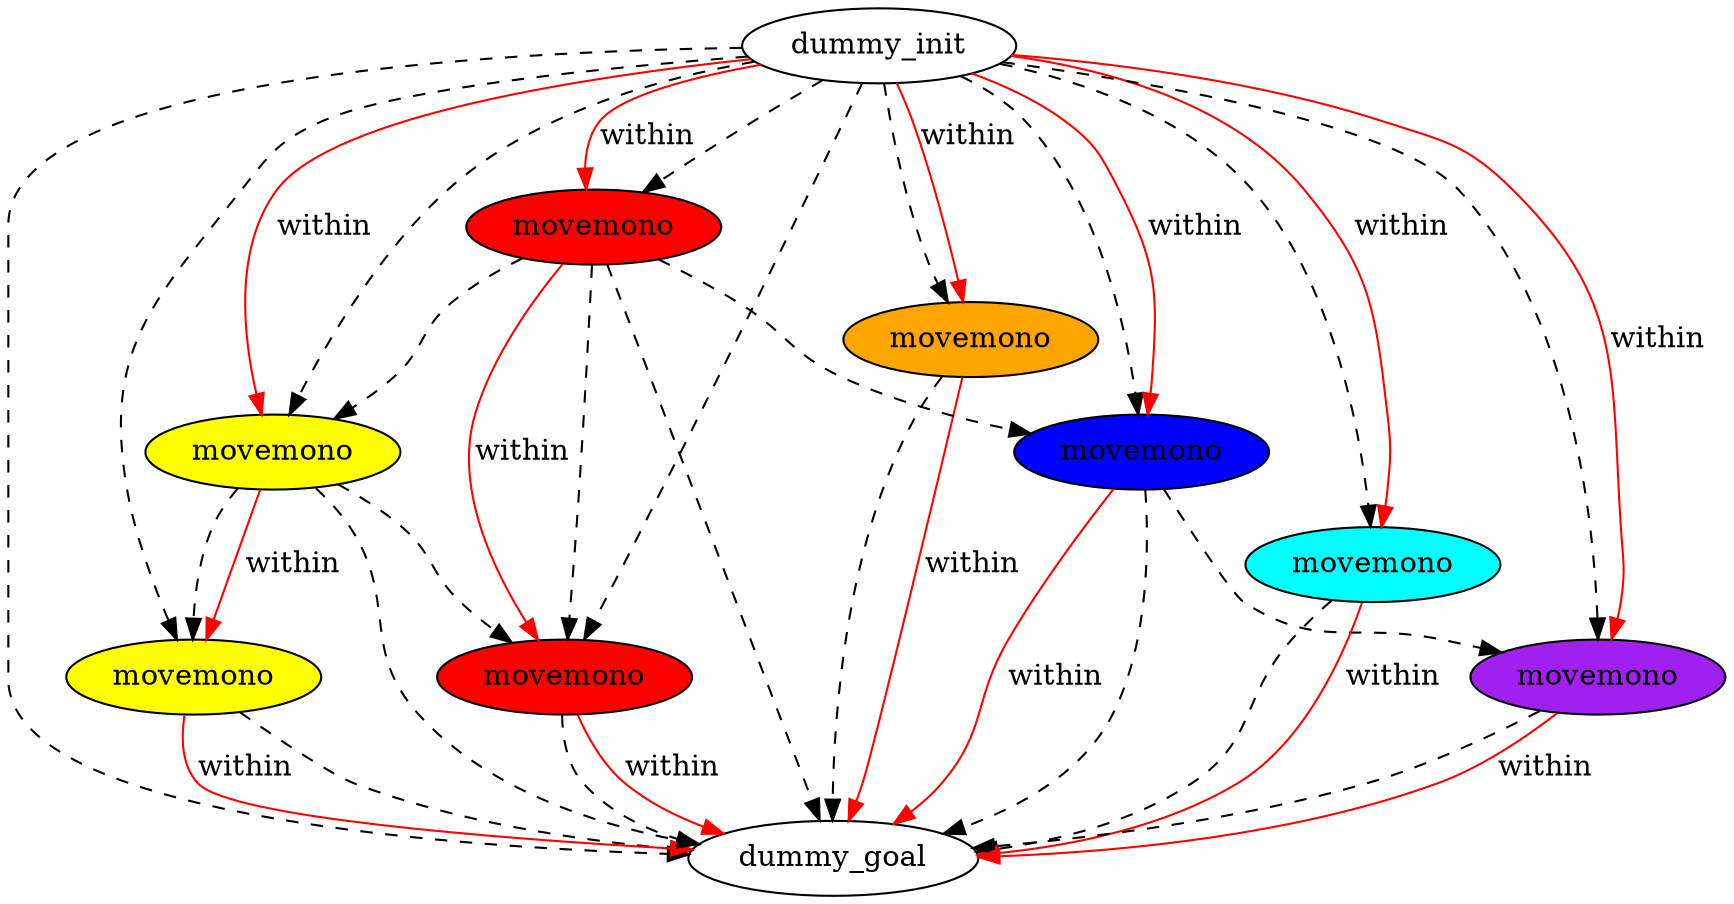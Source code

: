 digraph {
	"5a158ae5-46ba-e162-26a1-96e6ecd3f776" [label=dummy_init fillcolor=white style=filled]
	"56d2a9b6-b71e-23d3-2c06-142806a14061" [label=dummy_goal fillcolor=white style=filled]
	"e459520e-0cb6-0fb1-1c37-fdcf7c71a7fe" [label=movemono fillcolor=red style=filled]
	"ca3dc6e3-65b5-e0f7-742d-4c412fe975c5" [label=movemono fillcolor=orange style=filled]
	"1a004236-2f04-1839-9651-bf051acfe1d3" [label=movemono fillcolor=yellow style=filled]
	"c8ba6c55-aabc-ee40-0a97-099f937aec16" [label=movemono fillcolor=yellow style=filled]
	"eec6f0a4-ae0c-e1f6-bf3f-8468d76dd5a8" [label=movemono fillcolor=blue style=filled]
	"6c93828a-6238-d62d-3eb4-015a0fe76792" [label=movemono fillcolor=cyan style=filled]
	"7a8fba51-475b-cc89-6092-7263b4fab644" [label=movemono fillcolor=purple style=filled]
	"f7725d0c-fc00-b0eb-2af6-448f784e7792" [label=movemono fillcolor=red style=filled]
	"e459520e-0cb6-0fb1-1c37-fdcf7c71a7fe" -> "56d2a9b6-b71e-23d3-2c06-142806a14061" [color=black style=dashed]
	"5a158ae5-46ba-e162-26a1-96e6ecd3f776" -> "ca3dc6e3-65b5-e0f7-742d-4c412fe975c5" [color=black style=dashed]
	"ca3dc6e3-65b5-e0f7-742d-4c412fe975c5" -> "56d2a9b6-b71e-23d3-2c06-142806a14061" [color=black style=dashed]
	"5a158ae5-46ba-e162-26a1-96e6ecd3f776" -> "e459520e-0cb6-0fb1-1c37-fdcf7c71a7fe" [color=black style=dashed]
	"f7725d0c-fc00-b0eb-2af6-448f784e7792" -> "56d2a9b6-b71e-23d3-2c06-142806a14061" [color=black style=dashed]
	"5a158ae5-46ba-e162-26a1-96e6ecd3f776" -> "1a004236-2f04-1839-9651-bf051acfe1d3" [color=black style=dashed]
	"7a8fba51-475b-cc89-6092-7263b4fab644" -> "56d2a9b6-b71e-23d3-2c06-142806a14061" [color=black style=dashed]
	"5a158ae5-46ba-e162-26a1-96e6ecd3f776" -> "7a8fba51-475b-cc89-6092-7263b4fab644" [color=black style=dashed]
	"f7725d0c-fc00-b0eb-2af6-448f784e7792" -> "eec6f0a4-ae0c-e1f6-bf3f-8468d76dd5a8" [color=black style=dashed]
	"5a158ae5-46ba-e162-26a1-96e6ecd3f776" -> "f7725d0c-fc00-b0eb-2af6-448f784e7792" [color=black style=dashed]
	"eec6f0a4-ae0c-e1f6-bf3f-8468d76dd5a8" -> "7a8fba51-475b-cc89-6092-7263b4fab644" [color=black style=dashed]
	"1a004236-2f04-1839-9651-bf051acfe1d3" -> "56d2a9b6-b71e-23d3-2c06-142806a14061" [color=black style=dashed]
	"eec6f0a4-ae0c-e1f6-bf3f-8468d76dd5a8" -> "56d2a9b6-b71e-23d3-2c06-142806a14061" [color=black style=dashed]
	"5a158ae5-46ba-e162-26a1-96e6ecd3f776" -> "6c93828a-6238-d62d-3eb4-015a0fe76792" [color=black style=dashed]
	"5a158ae5-46ba-e162-26a1-96e6ecd3f776" -> "56d2a9b6-b71e-23d3-2c06-142806a14061" [color=black style=dashed]
	"5a158ae5-46ba-e162-26a1-96e6ecd3f776" -> "eec6f0a4-ae0c-e1f6-bf3f-8468d76dd5a8" [color=black style=dashed]
	"6c93828a-6238-d62d-3eb4-015a0fe76792" -> "56d2a9b6-b71e-23d3-2c06-142806a14061" [color=black style=dashed]
	"f7725d0c-fc00-b0eb-2af6-448f784e7792" -> "e459520e-0cb6-0fb1-1c37-fdcf7c71a7fe" [color=black style=dashed]
	"c8ba6c55-aabc-ee40-0a97-099f937aec16" -> "1a004236-2f04-1839-9651-bf051acfe1d3" [color=black style=dashed]
	"f7725d0c-fc00-b0eb-2af6-448f784e7792" -> "c8ba6c55-aabc-ee40-0a97-099f937aec16" [color=black style=dashed]
	"c8ba6c55-aabc-ee40-0a97-099f937aec16" -> "e459520e-0cb6-0fb1-1c37-fdcf7c71a7fe" [color=black style=dashed]
	"c8ba6c55-aabc-ee40-0a97-099f937aec16" -> "56d2a9b6-b71e-23d3-2c06-142806a14061" [color=black style=dashed]
	"5a158ae5-46ba-e162-26a1-96e6ecd3f776" -> "c8ba6c55-aabc-ee40-0a97-099f937aec16" [color=black style=dashed]
	"5a158ae5-46ba-e162-26a1-96e6ecd3f776" -> "f7725d0c-fc00-b0eb-2af6-448f784e7792" [label=within color=red]
	"c8ba6c55-aabc-ee40-0a97-099f937aec16" -> "1a004236-2f04-1839-9651-bf051acfe1d3" [label=within color=red]
	"5a158ae5-46ba-e162-26a1-96e6ecd3f776" -> "6c93828a-6238-d62d-3eb4-015a0fe76792" [label=within color=red]
	"ca3dc6e3-65b5-e0f7-742d-4c412fe975c5" -> "56d2a9b6-b71e-23d3-2c06-142806a14061" [label=within color=red]
	"f7725d0c-fc00-b0eb-2af6-448f784e7792" -> "e459520e-0cb6-0fb1-1c37-fdcf7c71a7fe" [label=within color=red]
	"eec6f0a4-ae0c-e1f6-bf3f-8468d76dd5a8" -> "56d2a9b6-b71e-23d3-2c06-142806a14061" [label=within color=red]
	"7a8fba51-475b-cc89-6092-7263b4fab644" -> "56d2a9b6-b71e-23d3-2c06-142806a14061" [label=within color=red]
	"5a158ae5-46ba-e162-26a1-96e6ecd3f776" -> "eec6f0a4-ae0c-e1f6-bf3f-8468d76dd5a8" [label=within color=red]
	"1a004236-2f04-1839-9651-bf051acfe1d3" -> "56d2a9b6-b71e-23d3-2c06-142806a14061" [label=within color=red]
	"5a158ae5-46ba-e162-26a1-96e6ecd3f776" -> "7a8fba51-475b-cc89-6092-7263b4fab644" [label=within color=red]
	"6c93828a-6238-d62d-3eb4-015a0fe76792" -> "56d2a9b6-b71e-23d3-2c06-142806a14061" [label=within color=red]
	"5a158ae5-46ba-e162-26a1-96e6ecd3f776" -> "c8ba6c55-aabc-ee40-0a97-099f937aec16" [label=within color=red]
	"e459520e-0cb6-0fb1-1c37-fdcf7c71a7fe" -> "56d2a9b6-b71e-23d3-2c06-142806a14061" [label=within color=red]
	"5a158ae5-46ba-e162-26a1-96e6ecd3f776" -> "ca3dc6e3-65b5-e0f7-742d-4c412fe975c5" [label=within color=red]
}
